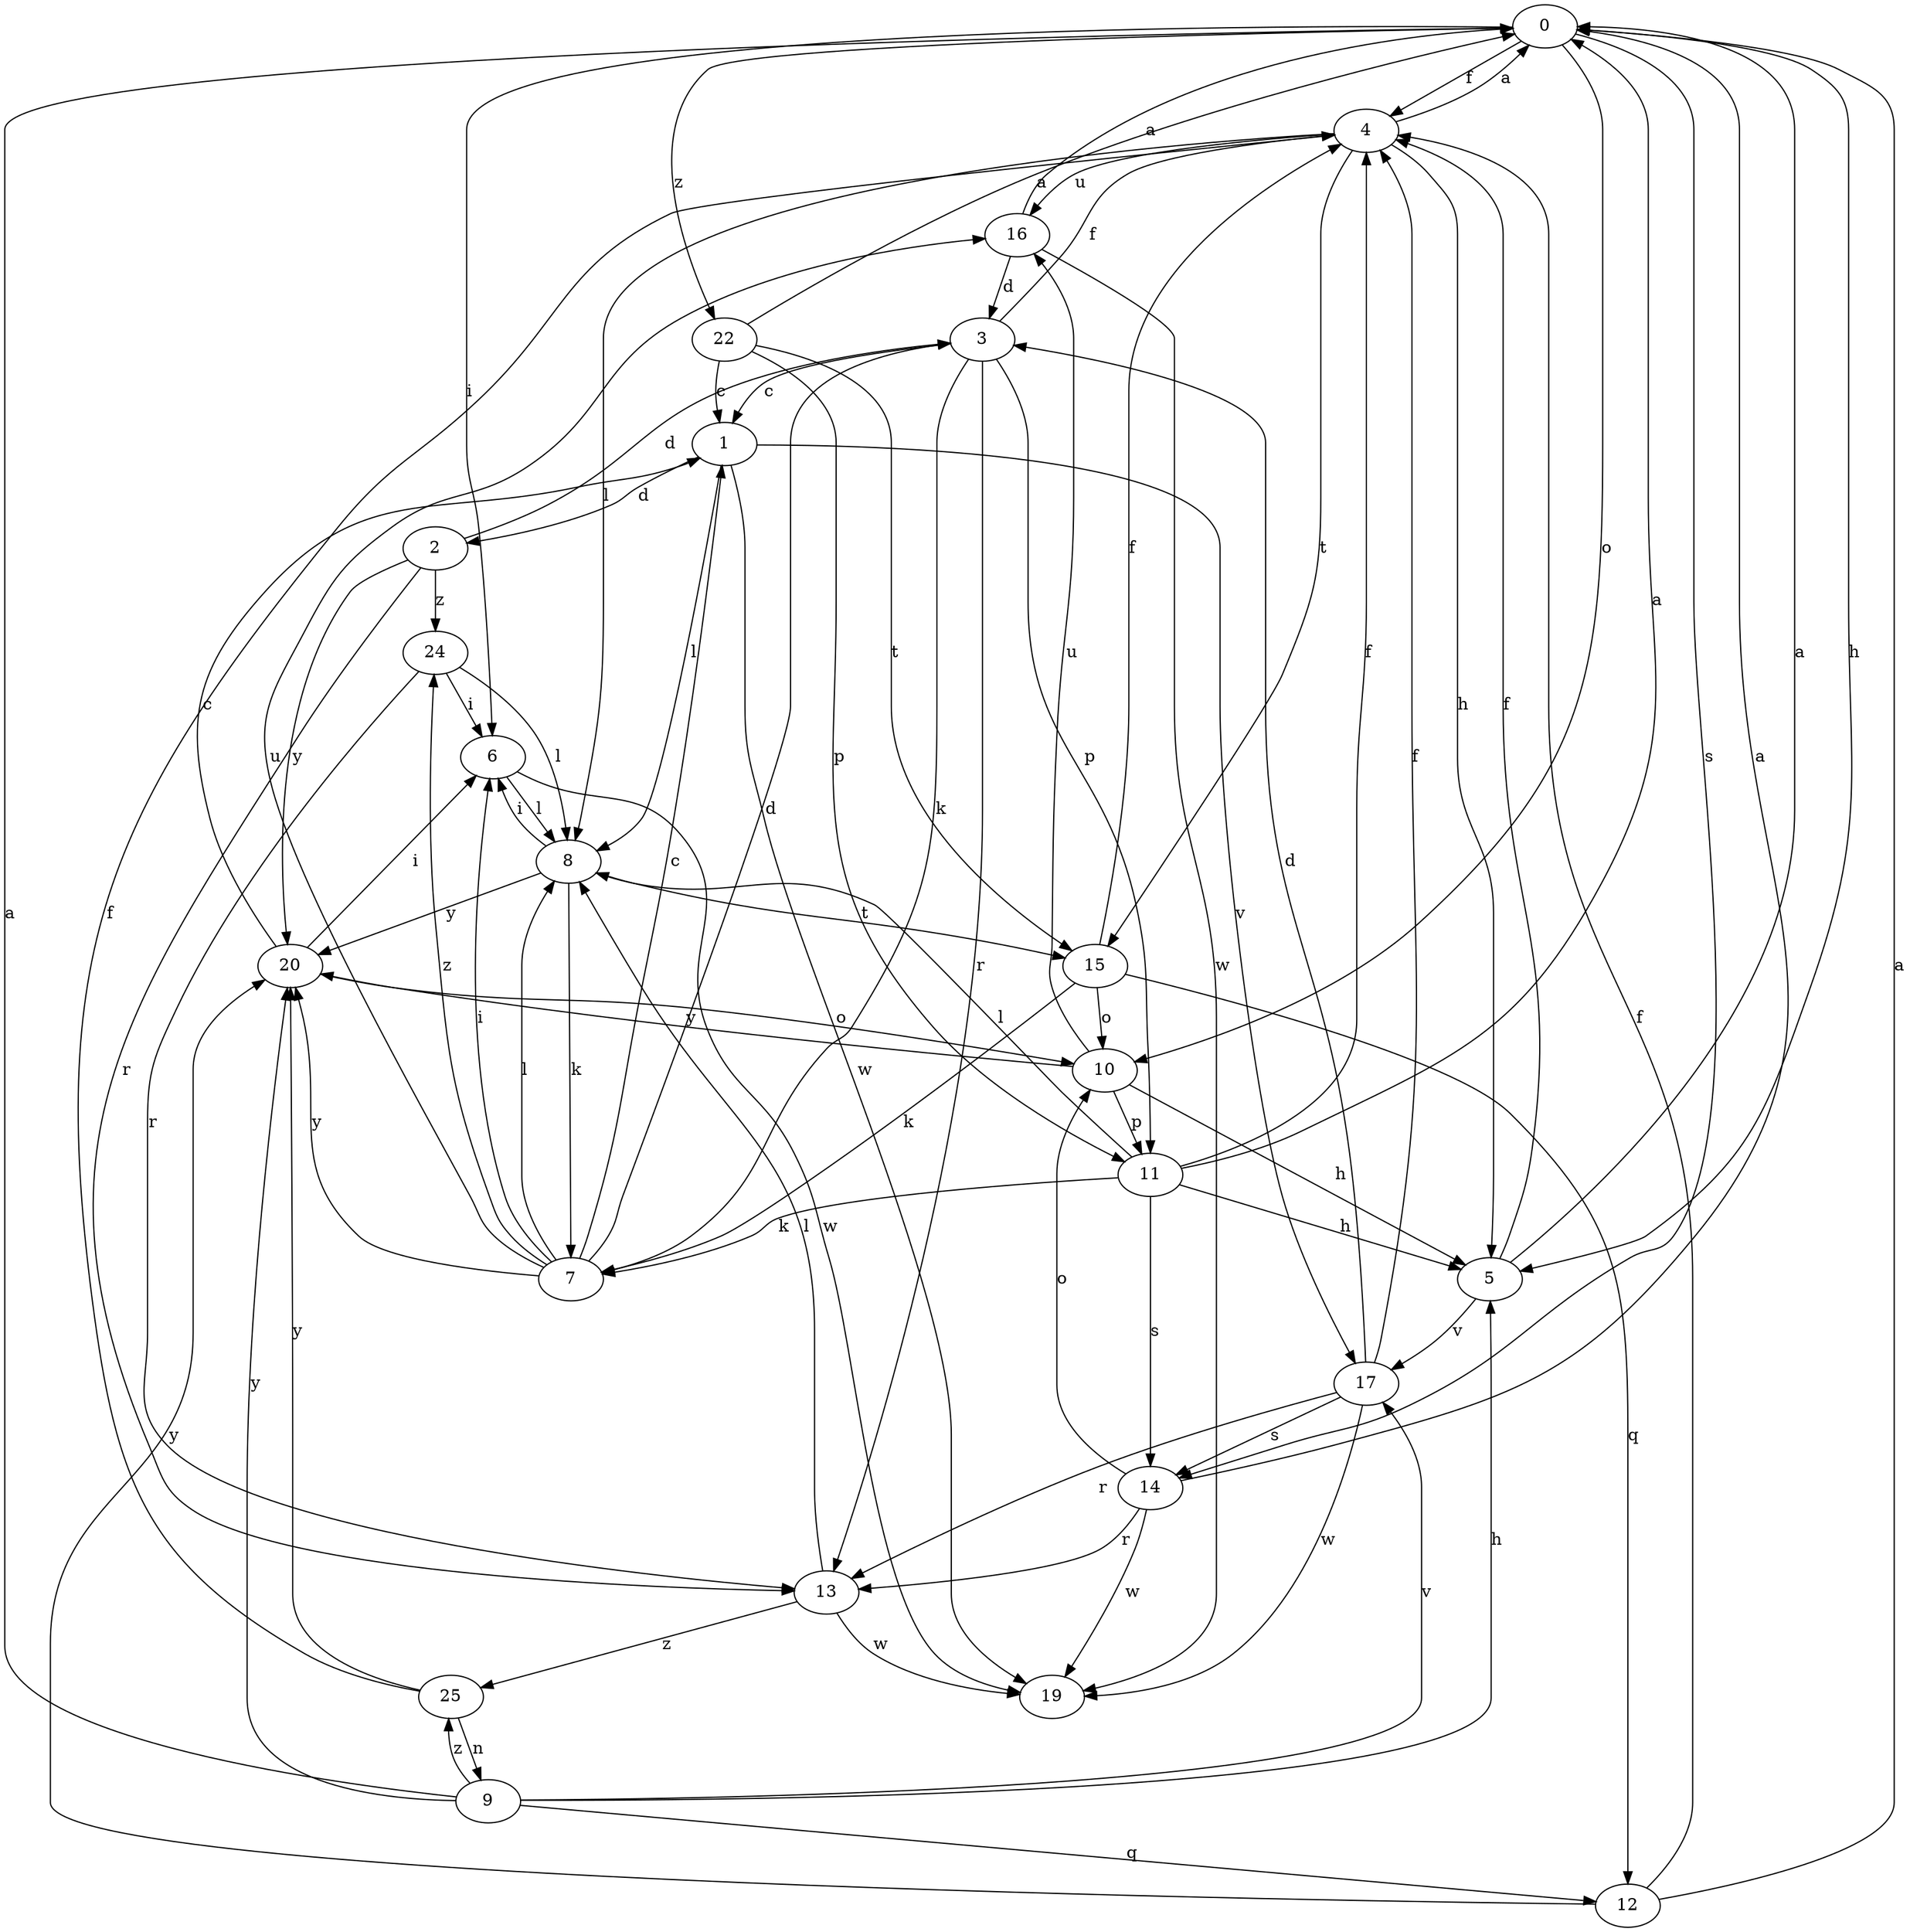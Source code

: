 strict digraph  {
0;
1;
2;
3;
4;
5;
6;
7;
8;
9;
10;
11;
12;
13;
14;
15;
16;
17;
19;
20;
22;
24;
25;
0 -> 4  [label=f];
0 -> 5  [label=h];
0 -> 6  [label=i];
0 -> 10  [label=o];
0 -> 14  [label=s];
0 -> 22  [label=z];
1 -> 2  [label=d];
1 -> 8  [label=l];
1 -> 17  [label=v];
1 -> 19  [label=w];
2 -> 3  [label=d];
2 -> 13  [label=r];
2 -> 20  [label=y];
2 -> 24  [label=z];
3 -> 1  [label=c];
3 -> 4  [label=f];
3 -> 7  [label=k];
3 -> 11  [label=p];
3 -> 13  [label=r];
4 -> 0  [label=a];
4 -> 5  [label=h];
4 -> 8  [label=l];
4 -> 15  [label=t];
4 -> 16  [label=u];
5 -> 0  [label=a];
5 -> 4  [label=f];
5 -> 17  [label=v];
6 -> 8  [label=l];
6 -> 19  [label=w];
7 -> 1  [label=c];
7 -> 3  [label=d];
7 -> 6  [label=i];
7 -> 8  [label=l];
7 -> 16  [label=u];
7 -> 20  [label=y];
7 -> 24  [label=z];
8 -> 6  [label=i];
8 -> 7  [label=k];
8 -> 15  [label=t];
8 -> 20  [label=y];
9 -> 0  [label=a];
9 -> 5  [label=h];
9 -> 12  [label=q];
9 -> 17  [label=v];
9 -> 20  [label=y];
9 -> 25  [label=z];
10 -> 5  [label=h];
10 -> 11  [label=p];
10 -> 16  [label=u];
10 -> 20  [label=y];
11 -> 0  [label=a];
11 -> 4  [label=f];
11 -> 5  [label=h];
11 -> 7  [label=k];
11 -> 8  [label=l];
11 -> 14  [label=s];
12 -> 0  [label=a];
12 -> 4  [label=f];
12 -> 20  [label=y];
13 -> 8  [label=l];
13 -> 19  [label=w];
13 -> 25  [label=z];
14 -> 0  [label=a];
14 -> 10  [label=o];
14 -> 13  [label=r];
14 -> 19  [label=w];
15 -> 4  [label=f];
15 -> 7  [label=k];
15 -> 10  [label=o];
15 -> 12  [label=q];
16 -> 0  [label=a];
16 -> 3  [label=d];
16 -> 19  [label=w];
17 -> 3  [label=d];
17 -> 4  [label=f];
17 -> 13  [label=r];
17 -> 14  [label=s];
17 -> 19  [label=w];
20 -> 1  [label=c];
20 -> 6  [label=i];
20 -> 10  [label=o];
22 -> 0  [label=a];
22 -> 1  [label=c];
22 -> 11  [label=p];
22 -> 15  [label=t];
24 -> 6  [label=i];
24 -> 8  [label=l];
24 -> 13  [label=r];
25 -> 4  [label=f];
25 -> 9  [label=n];
25 -> 20  [label=y];
}
